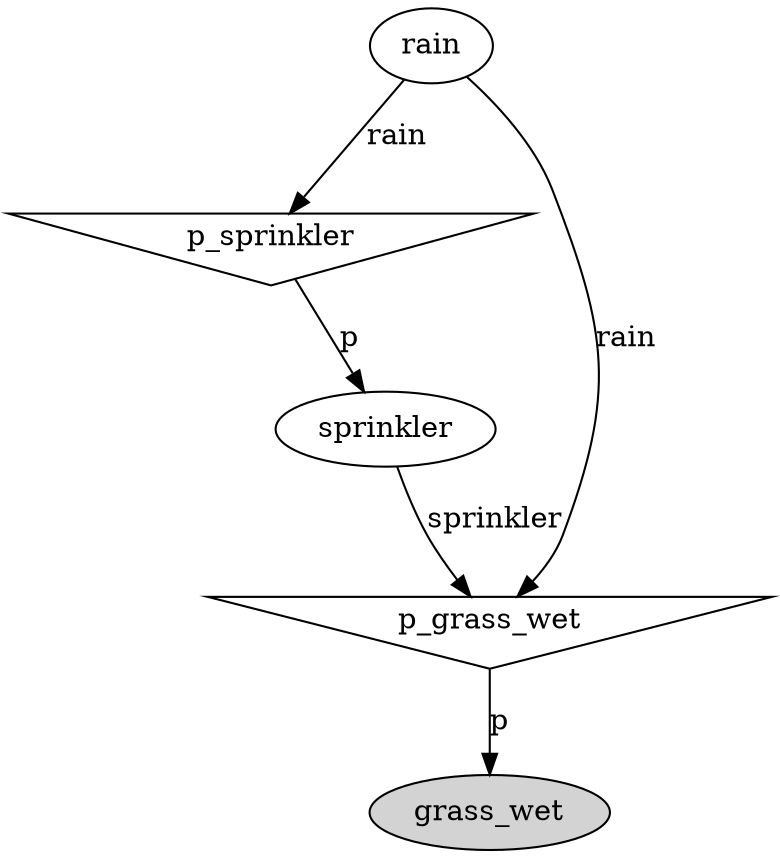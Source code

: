 digraph G {
rain;
p_sprinkler [shape=invtriangle];
rain -> p_sprinkler  [label=rain];
grass_wet [style=filled];
p_grass_wet [shape=invtriangle];
p_grass_wet -> grass_wet  [label=p];
sprinkler;
sprinkler -> p_grass_wet  [label=sprinkler];
p_sprinkler -> sprinkler  [label=p];
rain -> p_grass_wet  [label=rain];
}
